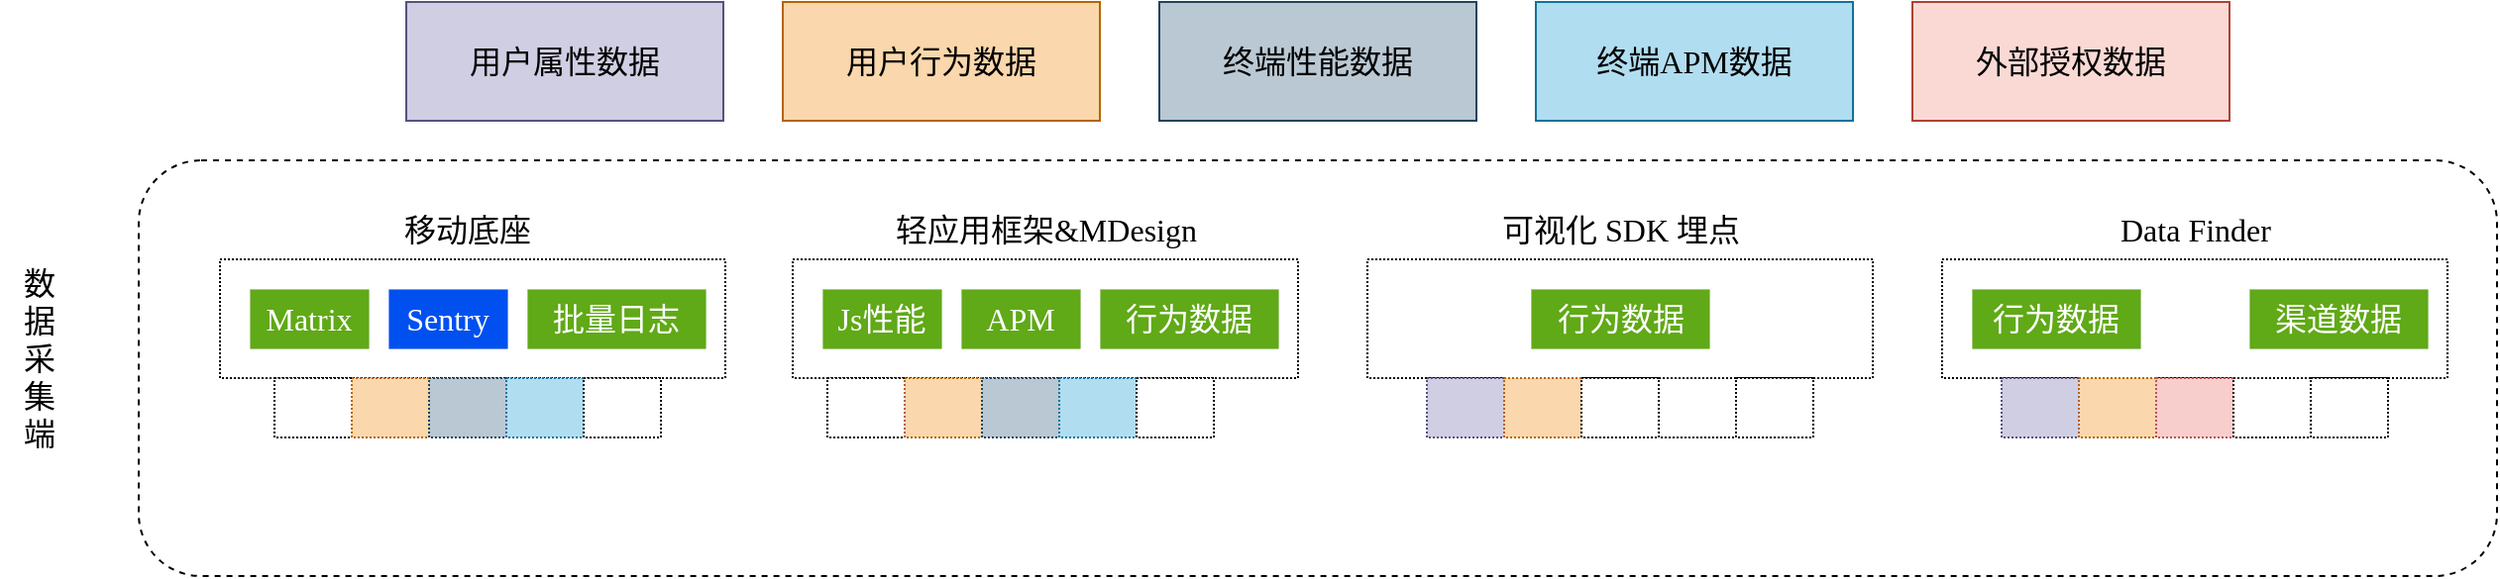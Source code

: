<mxfile version="17.2.4" type="github">
  <diagram id="R6LKjHRkVj6gWCjwfnXa" name="Page-1">
    <mxGraphModel dx="1591" dy="416" grid="1" gridSize="10" guides="1" tooltips="1" connect="1" arrows="1" fold="1" page="1" pageScale="1" pageWidth="827" pageHeight="1169" math="0" shadow="0">
      <root>
        <mxCell id="0" />
        <mxCell id="1" parent="0" />
        <mxCell id="xEdestO7AOEsHorYzFaQ-1" value="用户属性数据" style="rounded=0;whiteSpace=wrap;html=1;fillColor=#d0cee2;strokeColor=#56517e;fontSize=16;fontFamily=Comic Sans MS;" parent="1" vertex="1">
          <mxGeometry x="175" y="40" width="160" height="60" as="geometry" />
        </mxCell>
        <mxCell id="xEdestO7AOEsHorYzFaQ-2" value="用户行为数据" style="rounded=0;whiteSpace=wrap;html=1;fillColor=#fad7ac;strokeColor=#b46504;fontSize=16;fontFamily=Comic Sans MS;" parent="1" vertex="1">
          <mxGeometry x="365" y="40" width="160" height="60" as="geometry" />
        </mxCell>
        <mxCell id="xEdestO7AOEsHorYzFaQ-3" value="终端APM数据" style="rounded=0;whiteSpace=wrap;html=1;fillColor=#b1ddf0;strokeColor=#10739e;fontSize=16;fontFamily=Comic Sans MS;" parent="1" vertex="1">
          <mxGeometry x="745" y="40" width="160" height="60" as="geometry" />
        </mxCell>
        <mxCell id="xEdestO7AOEsHorYzFaQ-4" value="外部授权数据" style="rounded=0;whiteSpace=wrap;html=1;fillColor=#fad9d5;strokeColor=#ae4132;fontSize=16;fontFamily=Comic Sans MS;" parent="1" vertex="1">
          <mxGeometry x="935" y="40" width="160" height="60" as="geometry" />
        </mxCell>
        <mxCell id="xEdestO7AOEsHorYzFaQ-5" value="" style="rounded=1;whiteSpace=wrap;html=1;fontSize=16;dashed=1;fontFamily=Comic Sans MS;" parent="1" vertex="1">
          <mxGeometry x="40" y="120" width="1190" height="210" as="geometry" />
        </mxCell>
        <mxCell id="xEdestO7AOEsHorYzFaQ-6" value="数&lt;br&gt;据&lt;br&gt;采&lt;br&gt;集&lt;br&gt;端" style="rounded=0;whiteSpace=wrap;html=1;fontSize=16;strokeWidth=0;strokeColor=none;fontFamily=Comic Sans MS;" parent="1" vertex="1">
          <mxGeometry x="-30" y="155" width="40" height="130" as="geometry" />
        </mxCell>
        <mxCell id="xEdestO7AOEsHorYzFaQ-8" value="移动底座" style="rounded=0;whiteSpace=wrap;html=1;dashed=1;fontSize=16;strokeWidth=0;fontFamily=Comic Sans MS;strokeColor=none;" parent="1" vertex="1">
          <mxGeometry x="156" y="140" width="100" height="30" as="geometry" />
        </mxCell>
        <mxCell id="xEdestO7AOEsHorYzFaQ-9" value="" style="rounded=0;whiteSpace=wrap;html=1;dashed=1;fontSize=16;strokeWidth=1;fontFamily=Comic Sans MS;dashPattern=1 1;" parent="1" vertex="1">
          <mxGeometry x="81" y="170" width="255" height="60" as="geometry" />
        </mxCell>
        <mxCell id="xEdestO7AOEsHorYzFaQ-10" value="Matrix" style="rounded=0;whiteSpace=wrap;html=1;dashed=1;fontSize=16;strokeWidth=0;fontFamily=Comic Sans MS;fillColor=#60a917;fontColor=#ffffff;strokeColor=#2D7600;" parent="1" vertex="1">
          <mxGeometry x="96" y="185" width="60" height="30" as="geometry" />
        </mxCell>
        <mxCell id="xEdestO7AOEsHorYzFaQ-11" value="Sentry" style="rounded=0;whiteSpace=wrap;html=1;dashed=1;fontSize=16;strokeWidth=0;fontFamily=Comic Sans MS;fillColor=#0050ef;fontColor=#ffffff;strokeColor=#001DBC;" parent="1" vertex="1">
          <mxGeometry x="166" y="185" width="60" height="30" as="geometry" />
        </mxCell>
        <mxCell id="xEdestO7AOEsHorYzFaQ-14" value="批量日志" style="rounded=0;whiteSpace=wrap;html=1;dashed=1;fontSize=16;strokeWidth=0;fontFamily=Comic Sans MS;fillColor=#60a917;fontColor=#ffffff;strokeColor=#2D7600;" parent="1" vertex="1">
          <mxGeometry x="236" y="185" width="90" height="30" as="geometry" />
        </mxCell>
        <mxCell id="xEdestO7AOEsHorYzFaQ-15" value="轻应用框架&amp;amp;MDesign" style="rounded=0;whiteSpace=wrap;html=1;dashed=1;fontSize=16;strokeWidth=0;fontFamily=Comic Sans MS;strokeColor=none;" parent="1" vertex="1">
          <mxGeometry x="402.5" y="140" width="190" height="30" as="geometry" />
        </mxCell>
        <mxCell id="xEdestO7AOEsHorYzFaQ-16" value="" style="rounded=0;whiteSpace=wrap;html=1;dashed=1;fontSize=16;strokeWidth=1;fontFamily=Comic Sans MS;dashPattern=1 1;" parent="1" vertex="1">
          <mxGeometry x="370" y="170" width="255" height="60" as="geometry" />
        </mxCell>
        <mxCell id="xEdestO7AOEsHorYzFaQ-17" value="Js性能" style="rounded=0;whiteSpace=wrap;html=1;dashed=1;fontSize=16;strokeWidth=0;fontFamily=Comic Sans MS;fillColor=#60a917;fontColor=#ffffff;strokeColor=#2D7600;" parent="1" vertex="1">
          <mxGeometry x="385" y="185" width="60" height="30" as="geometry" />
        </mxCell>
        <mxCell id="xEdestO7AOEsHorYzFaQ-18" value="APM" style="rounded=0;whiteSpace=wrap;html=1;dashed=1;fontSize=16;strokeWidth=0;fontFamily=Comic Sans MS;fillColor=#60a917;fontColor=#ffffff;strokeColor=#2D7600;" parent="1" vertex="1">
          <mxGeometry x="455" y="185" width="60" height="30" as="geometry" />
        </mxCell>
        <mxCell id="xEdestO7AOEsHorYzFaQ-19" value="行为数据" style="rounded=0;whiteSpace=wrap;html=1;dashed=1;fontSize=16;strokeWidth=0;fontFamily=Comic Sans MS;fillColor=#60a917;fontColor=#ffffff;strokeColor=#2D7600;" parent="1" vertex="1">
          <mxGeometry x="525" y="185" width="90" height="30" as="geometry" />
        </mxCell>
        <mxCell id="xEdestO7AOEsHorYzFaQ-20" value="可视化 SDK 埋点" style="rounded=0;whiteSpace=wrap;html=1;dashed=1;fontSize=16;strokeWidth=0;fontFamily=Comic Sans MS;strokeColor=none;" parent="1" vertex="1">
          <mxGeometry x="692.5" y="140" width="190" height="30" as="geometry" />
        </mxCell>
        <mxCell id="xEdestO7AOEsHorYzFaQ-21" value="" style="rounded=0;whiteSpace=wrap;html=1;dashed=1;fontSize=16;strokeWidth=1;fontFamily=Comic Sans MS;dashPattern=1 1;" parent="1" vertex="1">
          <mxGeometry x="660" y="170" width="255" height="60" as="geometry" />
        </mxCell>
        <mxCell id="xEdestO7AOEsHorYzFaQ-24" value="行为数据" style="rounded=0;whiteSpace=wrap;html=1;dashed=1;fontSize=16;strokeWidth=0;fontFamily=Comic Sans MS;fillColor=#60a917;fontColor=#ffffff;strokeColor=#2D7600;" parent="1" vertex="1">
          <mxGeometry x="742.5" y="185" width="90" height="30" as="geometry" />
        </mxCell>
        <mxCell id="xEdestO7AOEsHorYzFaQ-25" value="Data Finder" style="rounded=0;whiteSpace=wrap;html=1;dashed=1;fontSize=16;strokeWidth=0;fontFamily=Comic Sans MS;strokeColor=none;" parent="1" vertex="1">
          <mxGeometry x="982.5" y="140" width="190" height="30" as="geometry" />
        </mxCell>
        <mxCell id="xEdestO7AOEsHorYzFaQ-26" value="" style="rounded=0;whiteSpace=wrap;html=1;dashed=1;fontSize=16;strokeWidth=1;fontFamily=Comic Sans MS;dashPattern=1 1;" parent="1" vertex="1">
          <mxGeometry x="950" y="170" width="255" height="60" as="geometry" />
        </mxCell>
        <mxCell id="xEdestO7AOEsHorYzFaQ-27" value="行为数据" style="rounded=0;whiteSpace=wrap;html=1;dashed=1;fontSize=16;strokeWidth=0;fontFamily=Comic Sans MS;fillColor=#60a917;fontColor=#ffffff;strokeColor=#2D7600;" parent="1" vertex="1">
          <mxGeometry x="965" y="185" width="85" height="30" as="geometry" />
        </mxCell>
        <mxCell id="xEdestO7AOEsHorYzFaQ-29" value="渠道数据" style="rounded=0;whiteSpace=wrap;html=1;dashed=1;fontSize=16;strokeWidth=0;fontFamily=Comic Sans MS;fillColor=#60a917;fontColor=#ffffff;strokeColor=#2D7600;" parent="1" vertex="1">
          <mxGeometry x="1105" y="185" width="90" height="30" as="geometry" />
        </mxCell>
        <mxCell id="xEdestO7AOEsHorYzFaQ-30" value="" style="rounded=0;whiteSpace=wrap;html=1;dashed=1;dashPattern=1 1;fontFamily=Comic Sans MS;fontSize=16;strokeWidth=1;" parent="1" vertex="1">
          <mxGeometry x="108.5" y="230" width="39" height="30" as="geometry" />
        </mxCell>
        <mxCell id="xEdestO7AOEsHorYzFaQ-34" value="" style="rounded=0;whiteSpace=wrap;html=1;dashed=1;dashPattern=1 1;fontFamily=Comic Sans MS;fontSize=16;strokeWidth=1;fillColor=#fad7ac;strokeColor=#b46504;" parent="1" vertex="1">
          <mxGeometry x="147.5" y="230" width="39" height="30" as="geometry" />
        </mxCell>
        <mxCell id="xEdestO7AOEsHorYzFaQ-35" value="" style="rounded=0;whiteSpace=wrap;html=1;dashed=1;dashPattern=1 1;fontFamily=Comic Sans MS;fontSize=16;strokeWidth=1;fillColor=#bac8d3;strokeColor=#23445d;" parent="1" vertex="1">
          <mxGeometry x="186.5" y="230" width="39" height="30" as="geometry" />
        </mxCell>
        <mxCell id="xEdestO7AOEsHorYzFaQ-36" value="" style="rounded=0;whiteSpace=wrap;html=1;dashed=1;dashPattern=1 1;fontFamily=Comic Sans MS;fontSize=16;strokeWidth=1;fillColor=#b1ddf0;strokeColor=#10739e;" parent="1" vertex="1">
          <mxGeometry x="225.5" y="230" width="39" height="30" as="geometry" />
        </mxCell>
        <mxCell id="xEdestO7AOEsHorYzFaQ-41" value="" style="rounded=0;whiteSpace=wrap;html=1;dashed=1;dashPattern=1 1;fontFamily=Comic Sans MS;fontSize=16;strokeWidth=1;" parent="1" vertex="1">
          <mxGeometry x="264.5" y="230" width="39" height="30" as="geometry" />
        </mxCell>
        <mxCell id="xEdestO7AOEsHorYzFaQ-42" value="终端性能数据" style="rounded=0;whiteSpace=wrap;html=1;fillColor=#bac8d3;fontSize=16;fontFamily=Comic Sans MS;strokeColor=#23445d;" parent="1" vertex="1">
          <mxGeometry x="555" y="40" width="160" height="60" as="geometry" />
        </mxCell>
        <mxCell id="xEdestO7AOEsHorYzFaQ-43" value="" style="rounded=0;whiteSpace=wrap;html=1;dashed=1;dashPattern=1 1;fontFamily=Comic Sans MS;fontSize=16;strokeWidth=1;" parent="1" vertex="1">
          <mxGeometry x="387.5" y="230" width="39" height="30" as="geometry" />
        </mxCell>
        <mxCell id="xEdestO7AOEsHorYzFaQ-44" value="" style="rounded=0;whiteSpace=wrap;html=1;dashed=1;dashPattern=1 1;fontFamily=Comic Sans MS;fontSize=16;strokeWidth=1;fillColor=#fad7ac;strokeColor=#b46504;" parent="1" vertex="1">
          <mxGeometry x="426.5" y="230" width="39" height="30" as="geometry" />
        </mxCell>
        <mxCell id="xEdestO7AOEsHorYzFaQ-45" value="" style="rounded=0;whiteSpace=wrap;html=1;dashed=1;dashPattern=1 1;fontFamily=Comic Sans MS;fontSize=16;strokeWidth=1;fillColor=#bac8d3;strokeColor=#23445d;" parent="1" vertex="1">
          <mxGeometry x="465.5" y="230" width="39" height="30" as="geometry" />
        </mxCell>
        <mxCell id="xEdestO7AOEsHorYzFaQ-46" value="" style="rounded=0;whiteSpace=wrap;html=1;dashed=1;dashPattern=1 1;fontFamily=Comic Sans MS;fontSize=16;strokeWidth=1;fillColor=#b1ddf0;strokeColor=#10739e;" parent="1" vertex="1">
          <mxGeometry x="504.5" y="230" width="39" height="30" as="geometry" />
        </mxCell>
        <mxCell id="xEdestO7AOEsHorYzFaQ-47" value="" style="rounded=0;whiteSpace=wrap;html=1;dashed=1;dashPattern=1 1;fontFamily=Comic Sans MS;fontSize=16;strokeWidth=1;" parent="1" vertex="1">
          <mxGeometry x="543.5" y="230" width="39" height="30" as="geometry" />
        </mxCell>
        <mxCell id="xEdestO7AOEsHorYzFaQ-48" value="" style="rounded=0;whiteSpace=wrap;html=1;dashed=1;dashPattern=1 1;fontFamily=Comic Sans MS;fontSize=16;strokeWidth=1;fillColor=#d0cee2;strokeColor=#56517e;" parent="1" vertex="1">
          <mxGeometry x="690" y="230" width="39" height="30" as="geometry" />
        </mxCell>
        <mxCell id="xEdestO7AOEsHorYzFaQ-49" value="" style="rounded=0;whiteSpace=wrap;html=1;dashed=1;dashPattern=1 1;fontFamily=Comic Sans MS;fontSize=16;strokeWidth=1;fillColor=#fad7ac;strokeColor=#b46504;" parent="1" vertex="1">
          <mxGeometry x="729" y="230" width="39" height="30" as="geometry" />
        </mxCell>
        <mxCell id="xEdestO7AOEsHorYzFaQ-50" value="" style="rounded=0;whiteSpace=wrap;html=1;dashed=1;dashPattern=1 1;fontFamily=Comic Sans MS;fontSize=16;strokeWidth=1;" parent="1" vertex="1">
          <mxGeometry x="768" y="230" width="39" height="30" as="geometry" />
        </mxCell>
        <mxCell id="xEdestO7AOEsHorYzFaQ-51" value="" style="rounded=0;whiteSpace=wrap;html=1;dashed=1;dashPattern=1 1;fontFamily=Comic Sans MS;fontSize=16;strokeWidth=1;" parent="1" vertex="1">
          <mxGeometry x="807" y="230" width="39" height="30" as="geometry" />
        </mxCell>
        <mxCell id="xEdestO7AOEsHorYzFaQ-52" value="" style="rounded=0;whiteSpace=wrap;html=1;dashed=1;dashPattern=1 1;fontFamily=Comic Sans MS;fontSize=16;strokeWidth=1;" parent="1" vertex="1">
          <mxGeometry x="846" y="230" width="39" height="30" as="geometry" />
        </mxCell>
        <mxCell id="xEdestO7AOEsHorYzFaQ-53" value="" style="rounded=0;whiteSpace=wrap;html=1;dashed=1;dashPattern=1 1;fontFamily=Comic Sans MS;fontSize=16;strokeWidth=1;fillColor=#d0cee2;strokeColor=#56517e;" parent="1" vertex="1">
          <mxGeometry x="980" y="230" width="39" height="30" as="geometry" />
        </mxCell>
        <mxCell id="xEdestO7AOEsHorYzFaQ-54" value="" style="rounded=0;whiteSpace=wrap;html=1;dashed=1;dashPattern=1 1;fontFamily=Comic Sans MS;fontSize=16;strokeWidth=1;fillColor=#fad7ac;strokeColor=#b46504;" parent="1" vertex="1">
          <mxGeometry x="1019" y="230" width="39" height="30" as="geometry" />
        </mxCell>
        <mxCell id="xEdestO7AOEsHorYzFaQ-55" value="" style="rounded=0;whiteSpace=wrap;html=1;dashed=1;dashPattern=1 1;fontFamily=Comic Sans MS;fontSize=16;strokeWidth=1;fillColor=#f8cecc;strokeColor=#b85450;" parent="1" vertex="1">
          <mxGeometry x="1058" y="230" width="39" height="30" as="geometry" />
        </mxCell>
        <mxCell id="xEdestO7AOEsHorYzFaQ-56" value="" style="rounded=0;whiteSpace=wrap;html=1;dashed=1;dashPattern=1 1;fontFamily=Comic Sans MS;fontSize=16;strokeWidth=1;" parent="1" vertex="1">
          <mxGeometry x="1097" y="230" width="39" height="30" as="geometry" />
        </mxCell>
        <mxCell id="xEdestO7AOEsHorYzFaQ-57" value="" style="rounded=0;whiteSpace=wrap;html=1;dashed=1;dashPattern=1 1;fontFamily=Comic Sans MS;fontSize=16;strokeWidth=1;" parent="1" vertex="1">
          <mxGeometry x="1136" y="230" width="39" height="30" as="geometry" />
        </mxCell>
      </root>
    </mxGraphModel>
  </diagram>
</mxfile>
